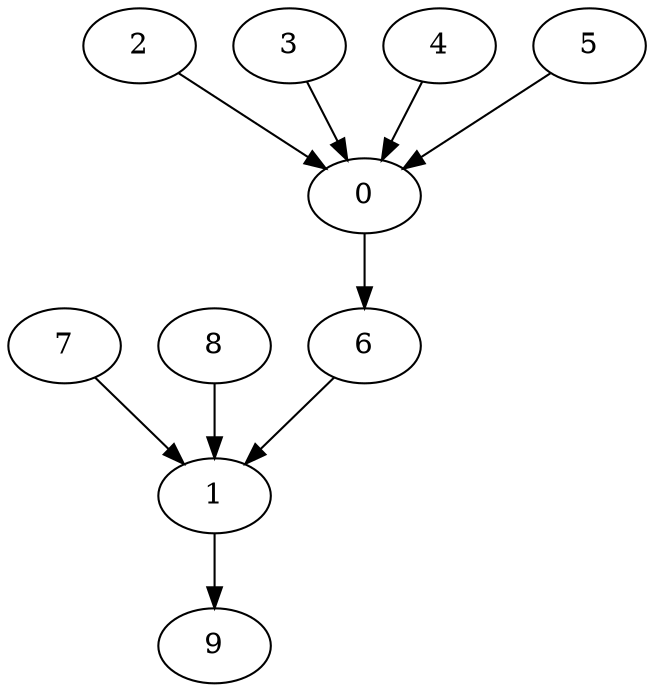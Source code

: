 strict digraph "" {
	0	[max_sites=None,
		n_parr=1,
		reaction_type=manual,
		rxn_SMILES="Brc1cc(C=O)c(O)cc1.BrC(Br)(Br)Br>P(c1ccccc1)(c2ccccc2)c3ccccc3.CCN(CC)CC>Brc1cc(/C=C(Br)/Br)c(O)cc1",
		tH=7.84,
		tM=0,
		type=reaction,
		yield=0.76];
	6	["$/mol"=0.0,
		CAD=273.65,
		Name="gem olefin",
		SMILES="Brc1cc(/C=C(Br)/Br)c(O)cc1",
		eq=1,
		"g/mol"=356.84,
		type=molecule];
	0 -> 6;
	1	[max_sites=None,
		n_parr=1,
		reaction_type=manual,
		rxn_SMILES="Brc1cc(/C=C(Br)/Br)c(O)cc1>[Cu]I.O=P(O[K])(O[K])O[K]>Brc1ccc2oc(Br)cc2c1",
		tH=2.52,
		tM=0,
		type=reaction,
		yield=0.96];
	9	["$/mol"=0.0,
		CAD=0.0,
		Name="2,5-dibromobenzofuran",
		SMILES="Brc1ccc2oc(Br)cc2c1",
		eq=2,
		"g/mol"=275.93,
		manual=True,
		type=molecule];
	1 -> 9;
	2	["$/mol"=0.0,
		CAD=724.47,
		Name=aldehyde,
		SMILES="Brc1cc(C=O)c(O)cc1",
		eq=1,
		"g/mol"=201.02,
		type=molecule];
	2 -> 0;
	3	["$/mol"=0.0,
		CAD=2779.03,
		Name=CBr4,
		SMILES="BrC(Br)(Br)Br",
		eq=3,
		"g/mol"=331.63,
		type=molecule];
	3 -> 0;
	4	["$/mol"=0.0,
		CAD=6714.68,
		Name=PPh3,
		SMILES="P(c1ccccc1)(c2ccccc2)c3ccccc3",
		eq=6,
		"g/mol"=262.29,
		type=molecule];
	4 -> 0;
	5	["$/mol"=0.0,
		CAD=50.77,
		Name=NEt3,
		SMILES="CCN(CC)CC",
		eq=6,
		"g/mol"=101.19,
		type=molecule];
	5 -> 0;
	6 -> 1;
	7	["$/mol"=0.0,
		CAD=158.45,
		Name=CuI,
		SMILES="[Cu]I",
		eq=0.05,
		"g/mol"=190.45,
		type=molecule];
	7 -> 1;
	8	["$/mol"=0.0,
		CAD=196.99,
		Name=K3PO4,
		SMILES="O=P(O[K])(O[K])O[K]",
		eq=2,
		"g/mol"=212.27,
		type=molecule];
	8 -> 1;
}
